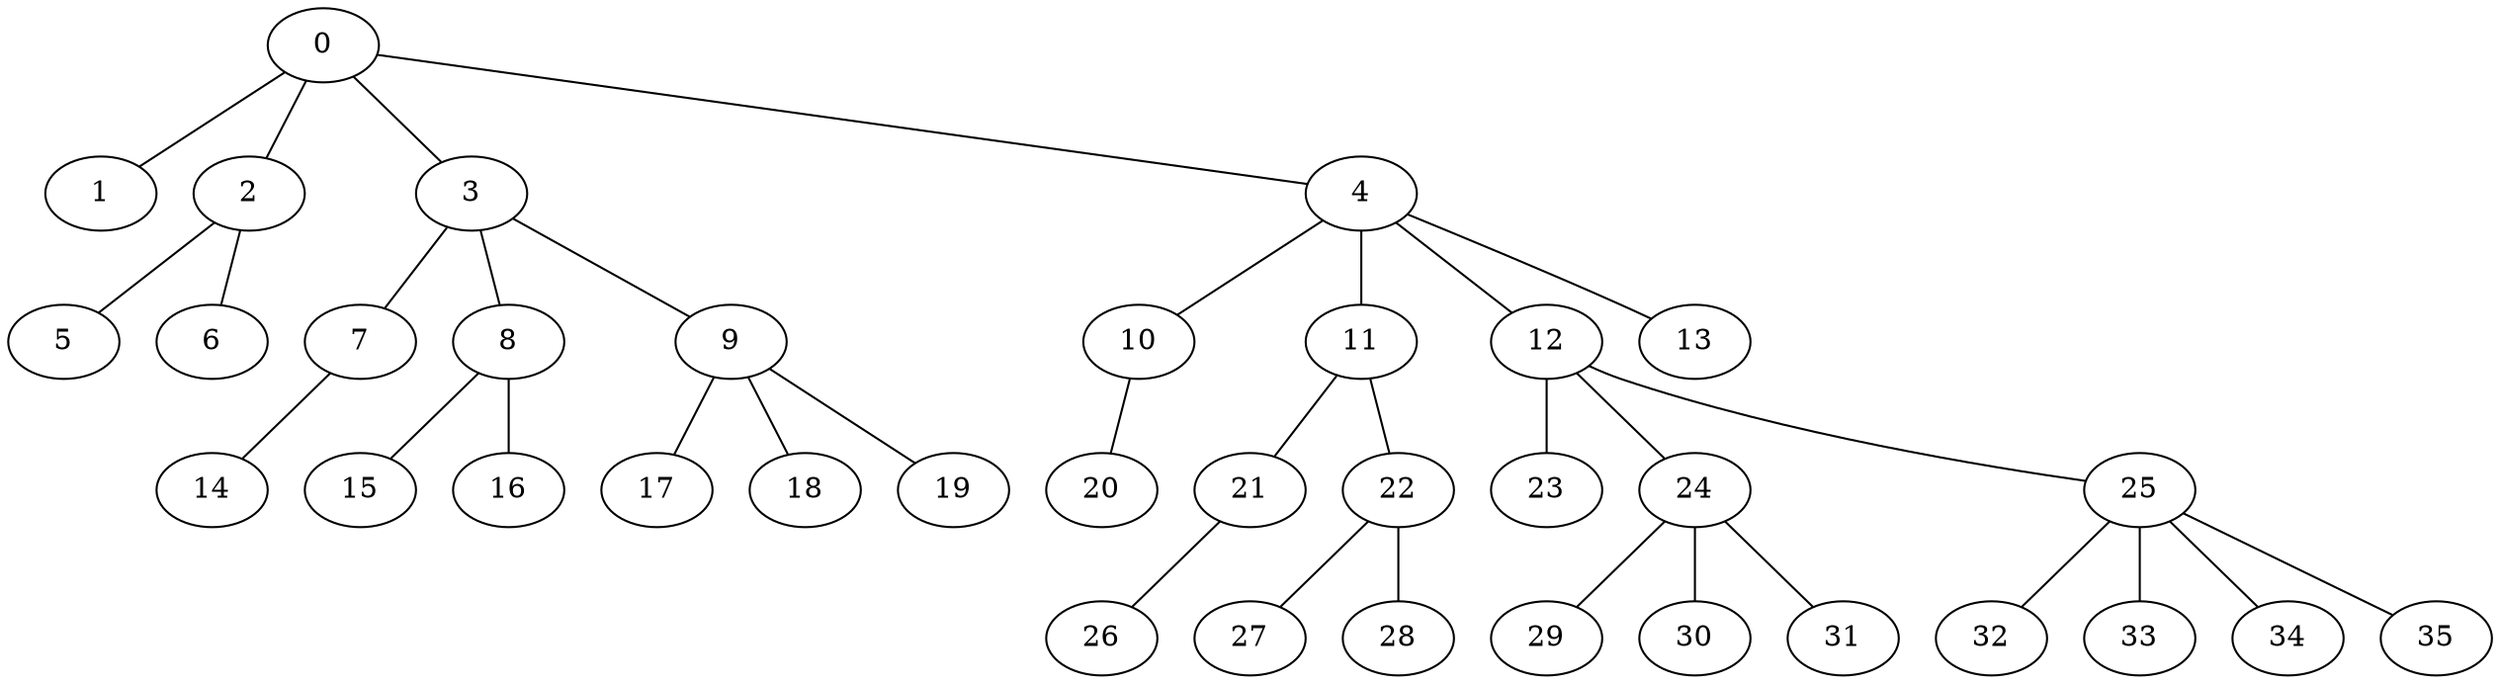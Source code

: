 strict graph  {
	0 -- 1;
	0 -- 2;
	0 -- 3;
	0 -- 4;
	2 -- 5;
	2 -- 6;
	3 -- 7;
	3 -- 8;
	3 -- 9;
	4 -- 10;
	4 -- 11;
	4 -- 12;
	4 -- 13;
	7 -- 14;
	8 -- 15;
	8 -- 16;
	9 -- 17;
	9 -- 18;
	9 -- 19;
	10 -- 20;
	11 -- 21;
	11 -- 22;
	12 -- 23;
	12 -- 24;
	12 -- 25;
	21 -- 26;
	22 -- 27;
	22 -- 28;
	24 -- 29;
	24 -- 30;
	24 -- 31;
	25 -- 32;
	25 -- 33;
	25 -- 34;
	25 -- 35;
}
